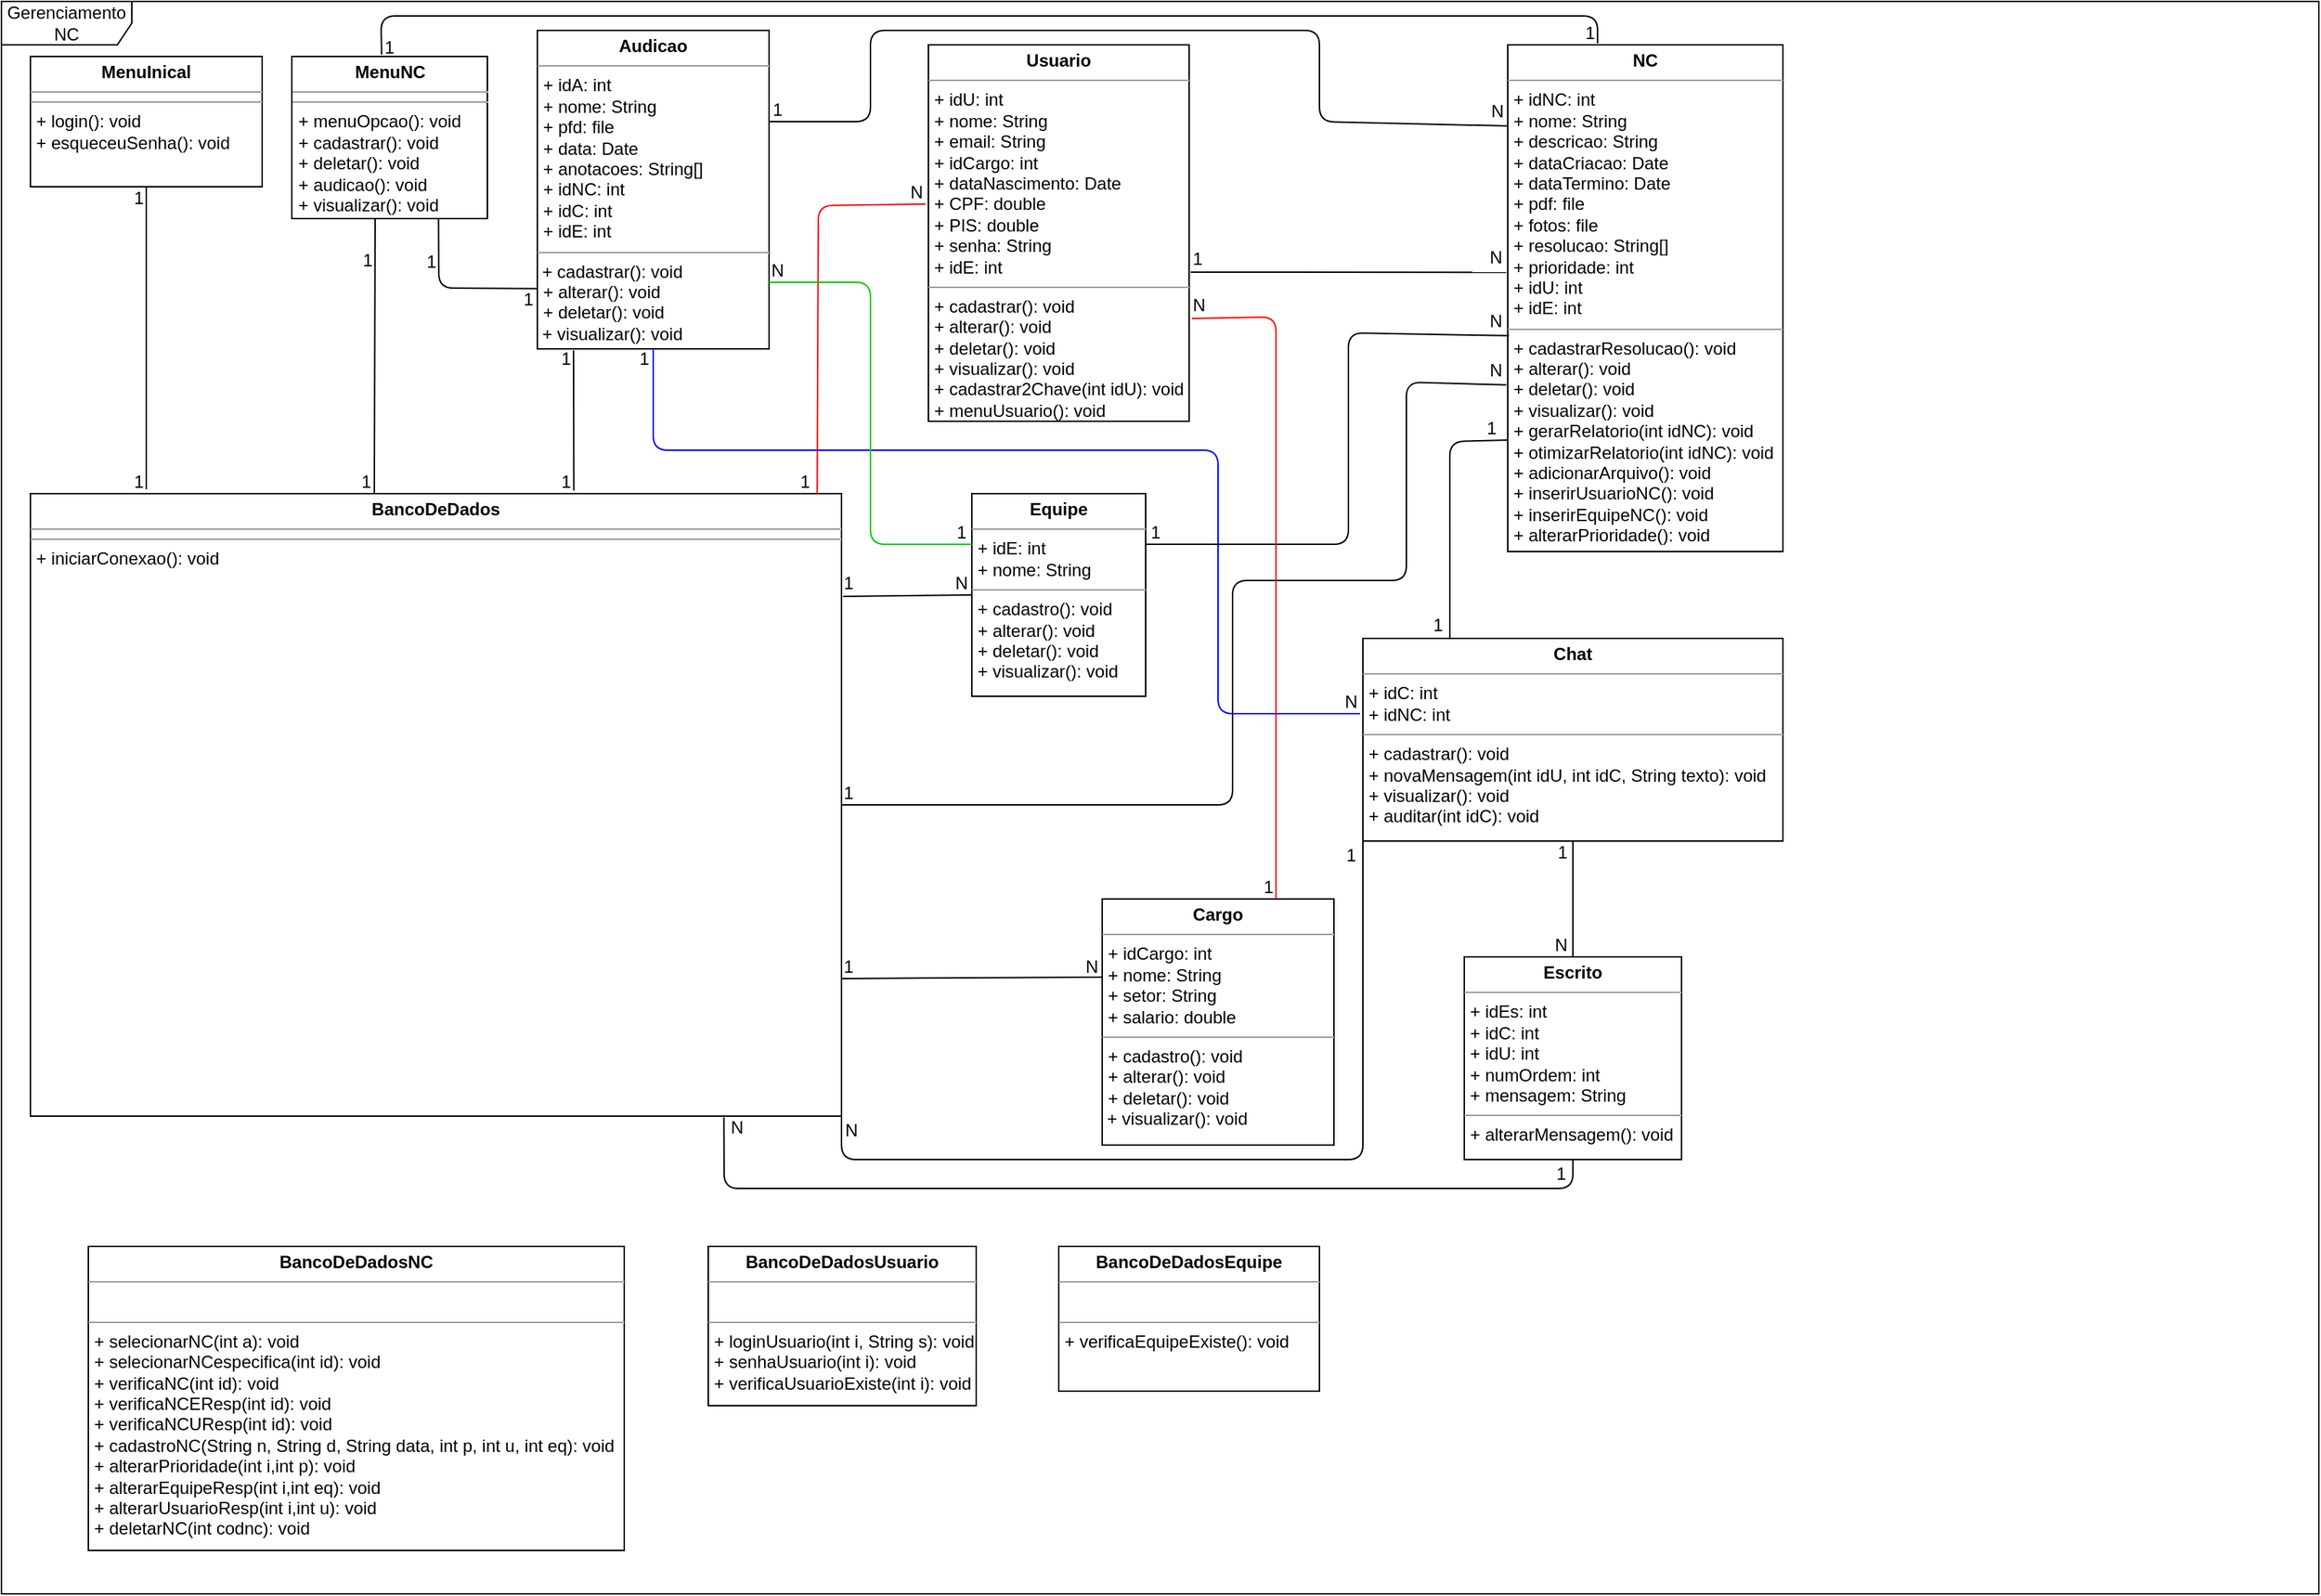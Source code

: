 <mxfile version="14.7.7" type="device"><diagram name="Page-1" id="c4acf3e9-155e-7222-9cf6-157b1a14988f"><mxGraphModel dx="868" dy="468" grid="1" gridSize="10" guides="1" tooltips="1" connect="1" arrows="1" fold="1" page="1" pageScale="1" pageWidth="827" pageHeight="1169" background="none" math="0" shadow="0"><root><mxCell id="0"/><mxCell id="1" parent="0"/><mxCell id="bQPS35-UHLSFNe5svVUj-1" value="Gerenciamento NC" style="shape=umlFrame;whiteSpace=wrap;html=1;width=90;height=30;" parent="1" vertex="1"><mxGeometry x="20" y="30" width="1600" height="1100" as="geometry"/></mxCell><mxCell id="bQPS35-UHLSFNe5svVUj-3" value="&lt;p style=&quot;margin: 0px ; margin-top: 4px ; text-align: center&quot;&gt;&lt;b&gt;Usuario&lt;/b&gt;&lt;br&gt;&lt;/p&gt;&lt;hr size=&quot;1&quot;&gt;&lt;p style=&quot;margin: 0px ; margin-left: 4px&quot;&gt;+ idU: int&lt;/p&gt;&lt;p style=&quot;margin: 0px ; margin-left: 4px&quot;&gt;+ nome: String&lt;br&gt;&lt;/p&gt;&lt;p style=&quot;margin: 0px ; margin-left: 4px&quot;&gt;+ email: String&lt;br&gt;&lt;/p&gt;&lt;p style=&quot;margin: 0px ; margin-left: 4px&quot;&gt;+ idCargo: int&lt;/p&gt;&lt;p style=&quot;margin: 0px ; margin-left: 4px&quot;&gt;+ dataNascimento: Date&lt;/p&gt;&lt;p style=&quot;margin: 0px ; margin-left: 4px&quot;&gt;+ CPF: double&lt;/p&gt;&lt;p style=&quot;margin: 0px ; margin-left: 4px&quot;&gt;+ PIS: double&lt;/p&gt;&lt;p style=&quot;margin: 0px ; margin-left: 4px&quot;&gt;+ senha: String&lt;br&gt;&lt;/p&gt;&lt;p style=&quot;margin: 0px ; margin-left: 4px&quot;&gt;+ idE: int&lt;br&gt;&lt;/p&gt;&lt;hr size=&quot;1&quot;&gt;&lt;p style=&quot;margin: 0px ; margin-left: 4px&quot;&gt;+ cadastrar(): void&lt;/p&gt;&lt;p style=&quot;margin: 0px ; margin-left: 4px&quot;&gt;+ alterar(): void&lt;/p&gt;&lt;p style=&quot;margin: 0px ; margin-left: 4px&quot;&gt;+ deletar(): void&lt;/p&gt;&lt;p style=&quot;margin: 0px ; margin-left: 4px&quot;&gt;+ visualizar(): void&lt;br&gt;&lt;/p&gt;&lt;p style=&quot;margin: 0px ; margin-left: 4px&quot;&gt;+ cadastrar2Chave(int idU): void&lt;/p&gt;&lt;p style=&quot;margin: 0px ; margin-left: 4px&quot;&gt;+ menuUsuario(): void&lt;br&gt;&lt;/p&gt;" style="verticalAlign=top;align=left;overflow=fill;fontSize=12;fontFamily=Helvetica;html=1;" parent="1" vertex="1"><mxGeometry x="660" y="60" width="180" height="260" as="geometry"/></mxCell><mxCell id="bQPS35-UHLSFNe5svVUj-4" value="&lt;p style=&quot;margin: 0px ; margin-top: 4px ; text-align: center&quot;&gt;&lt;b&gt;NC&lt;/b&gt;&lt;br&gt;&lt;/p&gt;&lt;hr size=&quot;1&quot;&gt;&lt;p style=&quot;margin: 0px ; margin-left: 4px&quot;&gt;+ idNC: int&lt;/p&gt;&lt;p style=&quot;margin: 0px ; margin-left: 4px&quot;&gt;+ nome: String&lt;/p&gt;&lt;p style=&quot;margin: 0px ; margin-left: 4px&quot;&gt;+ descricao: String&lt;br&gt;&lt;/p&gt;&lt;p style=&quot;margin: 0px ; margin-left: 4px&quot;&gt;+ dataCriacao: Date&lt;/p&gt;&lt;p style=&quot;margin: 0px ; margin-left: 4px&quot;&gt;+ dataTermino: Date&lt;/p&gt;&lt;p style=&quot;margin: 0px ; margin-left: 4px&quot;&gt;+ pdf: file&lt;br&gt;&lt;/p&gt;&lt;p style=&quot;margin: 0px ; margin-left: 4px&quot;&gt;+ fotos: file&lt;br&gt;&lt;/p&gt;&lt;p style=&quot;margin: 0px ; margin-left: 4px&quot;&gt;+ resolucao: String[]&lt;/p&gt;&lt;p style=&quot;margin: 0px ; margin-left: 4px&quot;&gt;+ prioridade: int&lt;/p&gt;&lt;p style=&quot;margin: 0px ; margin-left: 4px&quot;&gt;+ idU: int&lt;/p&gt;&lt;p style=&quot;margin: 0px ; margin-left: 4px&quot;&gt;+ idE: int&lt;br&gt;&lt;/p&gt;&lt;hr size=&quot;1&quot;&gt;&lt;p style=&quot;margin: 0px ; margin-left: 4px&quot;&gt;+ cadastrarResolucao(): void&lt;/p&gt;&lt;p style=&quot;margin: 0px ; margin-left: 4px&quot;&gt;+ alterar(): void&lt;/p&gt;&lt;p style=&quot;margin: 0px ; margin-left: 4px&quot;&gt;+ deletar(): void&lt;/p&gt;&lt;p style=&quot;margin: 0px ; margin-left: 4px&quot;&gt;+ visualizar(): void&lt;/p&gt;&lt;p style=&quot;margin: 0px ; margin-left: 4px&quot;&gt;+ gerarRelatorio(int idNC): void&lt;/p&gt;&lt;p style=&quot;margin: 0px ; margin-left: 4px&quot;&gt;+ otimizarRelatorio(int idNC): void&lt;/p&gt;&lt;p style=&quot;margin: 0px ; margin-left: 4px&quot;&gt;+ adicionarArquivo(): void&lt;/p&gt;&lt;p style=&quot;margin: 0px ; margin-left: 4px&quot;&gt;+ inserirUsuarioNC(): void&lt;/p&gt;&lt;p style=&quot;margin: 0px ; margin-left: 4px&quot;&gt;+ inserirEquipeNC(): void&lt;/p&gt;&lt;p style=&quot;margin: 0px ; margin-left: 4px&quot;&gt;+ alterarPrioridade(): void&lt;br&gt;&lt;/p&gt;" style="verticalAlign=top;align=left;overflow=fill;fontSize=12;fontFamily=Helvetica;html=1;" parent="1" vertex="1"><mxGeometry x="1060" y="60" width="190" height="350" as="geometry"/></mxCell><mxCell id="bQPS35-UHLSFNe5svVUj-5" value="&lt;p style=&quot;margin: 0px ; margin-top: 4px ; text-align: center&quot;&gt;&lt;b&gt;Chat&lt;/b&gt;&lt;br&gt;&lt;/p&gt;&lt;hr size=&quot;1&quot;&gt;&lt;p style=&quot;margin: 0px ; margin-left: 4px&quot;&gt;+ idC: int&lt;/p&gt;&lt;p style=&quot;margin: 0px ; margin-left: 4px&quot;&gt;+ idNC: int&lt;/p&gt;&lt;hr size=&quot;1&quot;&gt;&lt;p style=&quot;margin: 0px ; margin-left: 4px&quot;&gt;+ cadastrar(): void&lt;/p&gt;&lt;p style=&quot;margin: 0px ; margin-left: 4px&quot;&gt;+ novaMensagem(int idU, int idC, String texto): void&lt;/p&gt;&lt;p style=&quot;margin: 0px ; margin-left: 4px&quot;&gt;+ visualizar(): void&lt;br&gt;&lt;/p&gt;&lt;p style=&quot;margin: 0px ; margin-left: 4px&quot;&gt;+ auditar(int idC): void&lt;br&gt;&lt;/p&gt;" style="verticalAlign=top;align=left;overflow=fill;fontSize=12;fontFamily=Helvetica;html=1;" parent="1" vertex="1"><mxGeometry x="960" y="470" width="290" height="140" as="geometry"/></mxCell><mxCell id="bQPS35-UHLSFNe5svVUj-6" value="&lt;p style=&quot;margin: 0px ; margin-top: 4px ; text-align: center&quot;&gt;&lt;b&gt;Escrito&lt;/b&gt;&lt;br&gt;&lt;/p&gt;&lt;hr size=&quot;1&quot;&gt;&lt;p style=&quot;margin: 0px ; margin-left: 4px&quot;&gt;+ idEs: int&lt;/p&gt;&lt;p style=&quot;margin: 0px ; margin-left: 4px&quot;&gt;+ idC: int&lt;/p&gt;&lt;p style=&quot;margin: 0px ; margin-left: 4px&quot;&gt;+ idU: int&lt;/p&gt;&lt;p style=&quot;margin: 0px ; margin-left: 4px&quot;&gt;+ numOrdem: int&lt;br&gt;&lt;/p&gt;&lt;p style=&quot;margin: 0px ; margin-left: 4px&quot;&gt;+ mensagem: String&lt;br&gt;&lt;/p&gt;&lt;hr size=&quot;1&quot;&gt;&lt;p style=&quot;margin: 0px ; margin-left: 4px&quot;&gt;+ alterarMensagem(): void&lt;br&gt;&lt;/p&gt;" style="verticalAlign=top;align=left;overflow=fill;fontSize=12;fontFamily=Helvetica;html=1;" parent="1" vertex="1"><mxGeometry x="1030" y="690" width="150" height="140" as="geometry"/></mxCell><mxCell id="bQPS35-UHLSFNe5svVUj-7" value="&lt;p style=&quot;margin: 0px ; margin-top: 4px ; text-align: center&quot;&gt;&lt;b&gt;BancoDeDados&lt;/b&gt;&lt;br&gt;&lt;/p&gt;&lt;hr size=&quot;1&quot;&gt;&lt;hr size=&quot;1&quot;&gt;&lt;p style=&quot;margin: 0px ; margin-left: 4px&quot;&gt;+ iniciarConexao(): void&lt;br&gt;&lt;/p&gt;" style="verticalAlign=top;align=left;overflow=fill;fontSize=12;fontFamily=Helvetica;html=1;" parent="1" vertex="1"><mxGeometry x="40" y="370" width="560" height="430" as="geometry"/></mxCell><mxCell id="bQPS35-UHLSFNe5svVUj-9" value="&lt;p style=&quot;margin: 0px ; margin-top: 4px ; text-align: center&quot;&gt;&lt;b&gt;MenuNC&lt;/b&gt;&lt;br&gt;&lt;/p&gt;&lt;hr size=&quot;1&quot;&gt;&lt;hr size=&quot;1&quot;&gt;&lt;p style=&quot;margin: 0px ; margin-left: 4px&quot;&gt;+ menuOpcao(): void&lt;/p&gt;&lt;p style=&quot;margin: 0px ; margin-left: 4px&quot;&gt;+ cadastrar(): void&lt;/p&gt;&lt;p style=&quot;margin: 0px ; margin-left: 4px&quot;&gt;+ deletar(): void&lt;br&gt;&lt;/p&gt;&lt;p style=&quot;margin: 0px ; margin-left: 4px&quot;&gt;+ audicao(): void&lt;br&gt;&lt;/p&gt;&lt;p style=&quot;margin: 0px ; margin-left: 4px&quot;&gt;+ visualizar(): void&lt;br&gt;&lt;/p&gt;" style="verticalAlign=top;align=left;overflow=fill;fontSize=12;fontFamily=Helvetica;html=1;" parent="1" vertex="1"><mxGeometry x="220.5" y="68" width="135" height="112" as="geometry"/></mxCell><mxCell id="bQPS35-UHLSFNe5svVUj-10" value="&lt;p style=&quot;margin: 0px ; margin-top: 4px ; text-align: center&quot;&gt;&lt;b&gt;MenuInical&lt;/b&gt;&lt;br&gt;&lt;/p&gt;&lt;hr size=&quot;1&quot;&gt;&lt;hr size=&quot;1&quot;&gt;&lt;p style=&quot;margin: 0px ; margin-left: 4px&quot;&gt;+ login(): void&lt;/p&gt;&lt;p style=&quot;margin: 0px ; margin-left: 4px&quot;&gt;+ esqueceuSenha(): void&lt;br&gt;&lt;/p&gt;" style="verticalAlign=top;align=left;overflow=fill;fontSize=12;fontFamily=Helvetica;html=1;" parent="1" vertex="1"><mxGeometry x="40" y="68" width="160" height="90" as="geometry"/></mxCell><mxCell id="bQPS35-UHLSFNe5svVUj-11" value="&lt;p style=&quot;margin: 0px ; margin-top: 4px ; text-align: center&quot;&gt;&lt;b&gt;Equipe&lt;/b&gt;&lt;br&gt;&lt;/p&gt;&lt;hr size=&quot;1&quot;&gt;&lt;p style=&quot;margin: 0px ; margin-left: 4px&quot;&gt;+ idE: int&lt;/p&gt;&lt;p style=&quot;margin: 0px ; margin-left: 4px&quot;&gt;+ nome: String&lt;/p&gt;&lt;hr size=&quot;1&quot;&gt;&lt;p style=&quot;margin: 0px ; margin-left: 4px&quot;&gt;+ cadastro(): void&lt;/p&gt;&lt;p style=&quot;margin: 0px ; margin-left: 4px&quot;&gt;+ alterar(): void&lt;/p&gt;&lt;p style=&quot;margin: 0px ; margin-left: 4px&quot;&gt;+ deletar(): void&lt;/p&gt;&lt;p style=&quot;margin: 0px ; margin-left: 4px&quot;&gt;+ visualizar(): void&lt;br&gt;&lt;/p&gt;" style="verticalAlign=top;align=left;overflow=fill;fontSize=12;fontFamily=Helvetica;html=1;" parent="1" vertex="1"><mxGeometry x="690" y="370" width="120" height="140" as="geometry"/></mxCell><mxCell id="jOgFFx1jVeqsteVtZM6M-20" value="" style="endArrow=none;html=1;entryX=0;entryY=0.78;entryDx=0;entryDy=0;entryPerimeter=0;exitX=0.207;exitY=0;exitDx=0;exitDy=0;exitPerimeter=0;" parent="1" source="bQPS35-UHLSFNe5svVUj-5" target="bQPS35-UHLSFNe5svVUj-4" edge="1"><mxGeometry width="50" height="50" relative="1" as="geometry"><mxPoint x="960" y="400" as="sourcePoint"/><mxPoint x="1010" y="350" as="targetPoint"/><Array as="points"><mxPoint x="1020" y="334"/></Array></mxGeometry></mxCell><mxCell id="jOgFFx1jVeqsteVtZM6M-21" value="1" style="text;html=1;strokeColor=none;fillColor=none;align=center;verticalAlign=middle;whiteSpace=wrap;rounded=0;" parent="1" vertex="1"><mxGeometry x="1029" y="315" width="40" height="20" as="geometry"/></mxCell><mxCell id="jOgFFx1jVeqsteVtZM6M-22" value="1" style="text;html=1;strokeColor=none;fillColor=none;align=center;verticalAlign=middle;whiteSpace=wrap;rounded=0;" parent="1" vertex="1"><mxGeometry x="992" y="451" width="40" height="20" as="geometry"/></mxCell><mxCell id="jOgFFx1jVeqsteVtZM6M-23" value="" style="endArrow=none;html=1;strokeColor=#000000;exitX=0.5;exitY=0;exitDx=0;exitDy=0;" parent="1" source="bQPS35-UHLSFNe5svVUj-6" target="bQPS35-UHLSFNe5svVUj-5" edge="1"><mxGeometry width="50" height="50" relative="1" as="geometry"><mxPoint x="1080" y="680" as="sourcePoint"/><mxPoint x="1130" y="630" as="targetPoint"/></mxGeometry></mxCell><mxCell id="jOgFFx1jVeqsteVtZM6M-24" value="N" style="text;html=1;strokeColor=none;fillColor=none;align=center;verticalAlign=middle;whiteSpace=wrap;rounded=0;" parent="1" vertex="1"><mxGeometry x="1077" y="672" width="40" height="20" as="geometry"/></mxCell><mxCell id="jOgFFx1jVeqsteVtZM6M-25" value="1" style="text;html=1;strokeColor=none;fillColor=none;align=center;verticalAlign=middle;whiteSpace=wrap;rounded=0;" parent="1" vertex="1"><mxGeometry x="1078" y="608" width="40" height="20" as="geometry"/></mxCell><mxCell id="jOgFFx1jVeqsteVtZM6M-26" value="" style="endArrow=none;html=1;strokeColor=#000000;entryX=-0.005;entryY=0.449;entryDx=0;entryDy=0;entryPerimeter=0;" parent="1" target="bQPS35-UHLSFNe5svVUj-4" edge="1"><mxGeometry width="50" height="50" relative="1" as="geometry"><mxPoint x="841" y="217" as="sourcePoint"/><mxPoint x="1010" y="260" as="targetPoint"/></mxGeometry></mxCell><mxCell id="jOgFFx1jVeqsteVtZM6M-27" value="N" style="text;html=1;strokeColor=none;fillColor=none;align=center;verticalAlign=middle;whiteSpace=wrap;rounded=0;" parent="1" vertex="1"><mxGeometry x="1032" y="197" width="40" height="20" as="geometry"/></mxCell><mxCell id="jOgFFx1jVeqsteVtZM6M-28" value="1" style="text;html=1;strokeColor=none;fillColor=none;align=center;verticalAlign=middle;whiteSpace=wrap;rounded=0;" parent="1" vertex="1"><mxGeometry x="826" y="198" width="40" height="20" as="geometry"/></mxCell><mxCell id="jOgFFx1jVeqsteVtZM6M-29" value="" style="endArrow=none;html=1;strokeColor=#000000;entryX=0.005;entryY=0.574;entryDx=0;entryDy=0;entryPerimeter=0;exitX=1;exitY=0.25;exitDx=0;exitDy=0;" parent="1" source="bQPS35-UHLSFNe5svVUj-11" target="bQPS35-UHLSFNe5svVUj-4" edge="1"><mxGeometry width="50" height="50" relative="1" as="geometry"><mxPoint x="940" y="310" as="sourcePoint"/><mxPoint x="990" y="260" as="targetPoint"/><Array as="points"><mxPoint x="950" y="405"/><mxPoint x="950" y="259"/></Array></mxGeometry></mxCell><mxCell id="jOgFFx1jVeqsteVtZM6M-30" value="N" style="text;html=1;strokeColor=none;fillColor=none;align=center;verticalAlign=middle;whiteSpace=wrap;rounded=0;" parent="1" vertex="1"><mxGeometry x="1032" y="241" width="40" height="20" as="geometry"/></mxCell><mxCell id="jOgFFx1jVeqsteVtZM6M-31" value="1" style="text;html=1;strokeColor=none;fillColor=none;align=center;verticalAlign=middle;whiteSpace=wrap;rounded=0;" parent="1" vertex="1"><mxGeometry x="797" y="387" width="40" height="20" as="geometry"/></mxCell><mxCell id="jOgFFx1jVeqsteVtZM6M-32" value="" style="endArrow=none;html=1;exitX=0.97;exitY=0;exitDx=0;exitDy=0;exitPerimeter=0;strokeColor=#FF0000;" parent="1" source="bQPS35-UHLSFNe5svVUj-7" edge="1"><mxGeometry width="50" height="50" relative="1" as="geometry"><mxPoint x="790" y="260" as="sourcePoint"/><mxPoint x="658" y="170" as="targetPoint"/><Array as="points"><mxPoint x="584" y="171"/></Array></mxGeometry></mxCell><mxCell id="jOgFFx1jVeqsteVtZM6M-33" value="N" style="text;html=1;strokeColor=none;fillColor=none;align=center;verticalAlign=middle;whiteSpace=wrap;rounded=0;" parent="1" vertex="1"><mxGeometry x="632" y="152" width="40" height="20" as="geometry"/></mxCell><mxCell id="jOgFFx1jVeqsteVtZM6M-34" value="1" style="text;html=1;strokeColor=none;fillColor=none;align=center;verticalAlign=middle;whiteSpace=wrap;rounded=0;" parent="1" vertex="1"><mxGeometry x="555" y="352" width="40" height="20" as="geometry"/></mxCell><mxCell id="jOgFFx1jVeqsteVtZM6M-35" value="" style="endArrow=none;html=1;strokeColor=#000000;entryX=0;entryY=0.5;entryDx=0;entryDy=0;exitX=1.002;exitY=0.165;exitDx=0;exitDy=0;exitPerimeter=0;" parent="1" source="bQPS35-UHLSFNe5svVUj-7" target="bQPS35-UHLSFNe5svVUj-11" edge="1"><mxGeometry width="50" height="50" relative="1" as="geometry"><mxPoint x="440" y="350" as="sourcePoint"/><mxPoint x="490" y="300" as="targetPoint"/></mxGeometry></mxCell><mxCell id="jOgFFx1jVeqsteVtZM6M-36" value="" style="endArrow=none;html=1;strokeColor=#000000;entryX=0.426;entryY=1;entryDx=0;entryDy=0;entryPerimeter=0;exitX=0.424;exitY=0;exitDx=0;exitDy=0;exitPerimeter=0;" parent="1" source="bQPS35-UHLSFNe5svVUj-7" target="bQPS35-UHLSFNe5svVUj-9" edge="1"><mxGeometry width="50" height="50" relative="1" as="geometry"><mxPoint x="320" y="360" as="sourcePoint"/><mxPoint x="490" y="300" as="targetPoint"/></mxGeometry></mxCell><mxCell id="jOgFFx1jVeqsteVtZM6M-37" value="" style="endArrow=none;html=1;strokeColor=#000000;entryX=0.5;entryY=1;entryDx=0;entryDy=0;" parent="1" target="bQPS35-UHLSFNe5svVUj-10" edge="1"><mxGeometry width="50" height="50" relative="1" as="geometry"><mxPoint x="120" y="367" as="sourcePoint"/><mxPoint x="490" y="300" as="targetPoint"/></mxGeometry></mxCell><mxCell id="jOgFFx1jVeqsteVtZM6M-38" value="1" style="text;html=1;strokeColor=none;fillColor=none;align=center;verticalAlign=middle;whiteSpace=wrap;rounded=0;" parent="1" vertex="1"><mxGeometry x="95" y="156" width="40" height="20" as="geometry"/></mxCell><mxCell id="jOgFFx1jVeqsteVtZM6M-39" value="1" style="text;html=1;strokeColor=none;fillColor=none;align=center;verticalAlign=middle;whiteSpace=wrap;rounded=0;" parent="1" vertex="1"><mxGeometry x="95" y="352" width="40" height="20" as="geometry"/></mxCell><mxCell id="jOgFFx1jVeqsteVtZM6M-40" value="1" style="text;html=1;strokeColor=none;fillColor=none;align=center;verticalAlign=middle;whiteSpace=wrap;rounded=0;" parent="1" vertex="1"><mxGeometry x="253" y="199" width="40" height="20" as="geometry"/></mxCell><mxCell id="jOgFFx1jVeqsteVtZM6M-41" value="1" style="text;html=1;strokeColor=none;fillColor=none;align=center;verticalAlign=middle;whiteSpace=wrap;rounded=0;" parent="1" vertex="1"><mxGeometry x="252" y="352" width="40" height="20" as="geometry"/></mxCell><mxCell id="jOgFFx1jVeqsteVtZM6M-42" value="1" style="text;html=1;strokeColor=none;fillColor=none;align=center;verticalAlign=middle;whiteSpace=wrap;rounded=0;" parent="1" vertex="1"><mxGeometry x="585" y="422" width="40" height="20" as="geometry"/></mxCell><mxCell id="jOgFFx1jVeqsteVtZM6M-43" value="N" style="text;html=1;strokeColor=none;fillColor=none;align=center;verticalAlign=middle;whiteSpace=wrap;rounded=0;" parent="1" vertex="1"><mxGeometry x="663" y="422" width="40" height="20" as="geometry"/></mxCell><mxCell id="jOgFFx1jVeqsteVtZM6M-44" value="" style="endArrow=none;html=1;strokeColor=#000000;entryX=-0.005;entryY=0.671;entryDx=0;entryDy=0;exitX=1;exitY=0.5;exitDx=0;exitDy=0;entryPerimeter=0;" parent="1" source="bQPS35-UHLSFNe5svVUj-7" target="bQPS35-UHLSFNe5svVUj-4" edge="1"><mxGeometry width="50" height="50" relative="1" as="geometry"><mxPoint x="850" y="410" as="sourcePoint"/><mxPoint x="900" y="360" as="targetPoint"/><Array as="points"><mxPoint x="870" y="585"/><mxPoint x="870" y="430"/><mxPoint x="990" y="430"/><mxPoint x="990" y="293"/></Array></mxGeometry></mxCell><mxCell id="jOgFFx1jVeqsteVtZM6M-45" value="1" style="text;html=1;strokeColor=none;fillColor=none;align=center;verticalAlign=middle;whiteSpace=wrap;rounded=0;" parent="1" vertex="1"><mxGeometry x="585" y="567" width="40" height="20" as="geometry"/></mxCell><mxCell id="jOgFFx1jVeqsteVtZM6M-47" value="N" style="text;html=1;strokeColor=none;fillColor=none;align=center;verticalAlign=middle;whiteSpace=wrap;rounded=0;" parent="1" vertex="1"><mxGeometry x="1032" y="275" width="40" height="20" as="geometry"/></mxCell><mxCell id="jOgFFx1jVeqsteVtZM6M-48" value="&lt;p style=&quot;margin: 0px ; margin-top: 4px ; text-align: center&quot;&gt;&lt;b&gt;Audicao&lt;/b&gt;&lt;br&gt;&lt;/p&gt;&lt;hr size=&quot;1&quot;&gt;&lt;p style=&quot;margin: 0px ; margin-left: 4px&quot;&gt;+ idA: int&lt;/p&gt;&lt;p style=&quot;margin: 0px ; margin-left: 4px&quot;&gt;+ nome: String&lt;/p&gt;&lt;p style=&quot;margin: 0px ; margin-left: 4px&quot;&gt;+ pfd: file&lt;br&gt;&lt;/p&gt;&lt;p style=&quot;margin: 0px ; margin-left: 4px&quot;&gt;+ data: Date&lt;/p&gt;&lt;p style=&quot;margin: 0px ; margin-left: 4px&quot;&gt;+ anotacoes: String[]&lt;/p&gt;&lt;p style=&quot;margin: 0px ; margin-left: 4px&quot;&gt;+ idNC: int&lt;br&gt;&lt;/p&gt;&lt;p style=&quot;margin: 0px ; margin-left: 4px&quot;&gt;+ idC: int&lt;/p&gt;&lt;p style=&quot;margin: 0px ; margin-left: 4px&quot;&gt;+ idE: int&lt;/p&gt;&lt;hr size=&quot;1&quot;&gt;&amp;nbsp;+ cadastrar(): void&lt;p style=&quot;margin: 0px ; margin-left: 4px&quot;&gt;+ alterar(): void&lt;/p&gt;&lt;p style=&quot;margin: 0px ; margin-left: 4px&quot;&gt;+ deletar(): void&lt;/p&gt;&amp;nbsp;+ visualizar(): void" style="verticalAlign=top;align=left;overflow=fill;fontSize=12;fontFamily=Helvetica;html=1;" parent="1" vertex="1"><mxGeometry x="390" y="50" width="160" height="220" as="geometry"/></mxCell><mxCell id="jOgFFx1jVeqsteVtZM6M-49" value="" style="endArrow=none;html=1;strokeColor=#000000;exitX=0.459;exitY=-0.011;exitDx=0;exitDy=0;startArrow=none;exitPerimeter=0;" parent="1" source="bQPS35-UHLSFNe5svVUj-9" edge="1"><mxGeometry width="50" height="50" relative="1" as="geometry"><mxPoint x="550" y="290" as="sourcePoint"/><mxPoint x="1122" y="59" as="targetPoint"/><Array as="points"><mxPoint x="282" y="40"/><mxPoint x="1122" y="40"/></Array></mxGeometry></mxCell><mxCell id="jOgFFx1jVeqsteVtZM6M-50" value="1" style="text;html=1;strokeColor=none;fillColor=none;align=center;verticalAlign=middle;whiteSpace=wrap;rounded=0;" parent="1" vertex="1"><mxGeometry x="1097" y="42" width="40" height="20" as="geometry"/></mxCell><mxCell id="jOgFFx1jVeqsteVtZM6M-51" value="1" style="text;html=1;strokeColor=none;fillColor=none;align=center;verticalAlign=middle;whiteSpace=wrap;rounded=0;" parent="1" vertex="1"><mxGeometry x="268" y="52" width="40" height="20" as="geometry"/></mxCell><mxCell id="jOgFFx1jVeqsteVtZM6M-53" value="" style="endArrow=none;html=1;strokeColor=#000000;entryX=0.75;entryY=1;entryDx=0;entryDy=0;exitX=0;exitY=0.811;exitDx=0;exitDy=0;exitPerimeter=0;" parent="1" source="jOgFFx1jVeqsteVtZM6M-48" target="bQPS35-UHLSFNe5svVUj-9" edge="1"><mxGeometry width="50" height="50" relative="1" as="geometry"><mxPoint x="510" y="290" as="sourcePoint"/><mxPoint x="560" y="240" as="targetPoint"/><Array as="points"><mxPoint x="322" y="228"/></Array></mxGeometry></mxCell><mxCell id="jOgFFx1jVeqsteVtZM6M-54" value="1" style="text;html=1;strokeColor=none;fillColor=none;align=center;verticalAlign=middle;whiteSpace=wrap;rounded=0;" parent="1" vertex="1"><mxGeometry x="297" y="200" width="40" height="20" as="geometry"/></mxCell><mxCell id="jOgFFx1jVeqsteVtZM6M-55" value="1" style="text;html=1;strokeColor=none;fillColor=none;align=center;verticalAlign=middle;whiteSpace=wrap;rounded=0;" parent="1" vertex="1"><mxGeometry x="364" y="226" width="40" height="20" as="geometry"/></mxCell><mxCell id="jOgFFx1jVeqsteVtZM6M-56" value="" style="endArrow=none;html=1;strokeColor=#000000;entryX=0;entryY=0.16;entryDx=0;entryDy=0;entryPerimeter=0;" parent="1" target="bQPS35-UHLSFNe5svVUj-4" edge="1"><mxGeometry width="50" height="50" relative="1" as="geometry"><mxPoint x="550" y="113" as="sourcePoint"/><mxPoint x="890" y="240" as="targetPoint"/><Array as="points"><mxPoint x="620" y="113"/><mxPoint x="620" y="50"/><mxPoint x="930" y="50"/><mxPoint x="930" y="113"/></Array></mxGeometry></mxCell><mxCell id="jOgFFx1jVeqsteVtZM6M-57" value="1" style="text;html=1;strokeColor=none;fillColor=none;align=center;verticalAlign=middle;whiteSpace=wrap;rounded=0;" parent="1" vertex="1"><mxGeometry x="536" y="95" width="40" height="20" as="geometry"/></mxCell><mxCell id="jOgFFx1jVeqsteVtZM6M-58" value="N" style="text;html=1;strokeColor=none;fillColor=none;align=center;verticalAlign=middle;whiteSpace=wrap;rounded=0;" parent="1" vertex="1"><mxGeometry x="1033" y="96" width="40" height="20" as="geometry"/></mxCell><mxCell id="jOgFFx1jVeqsteVtZM6M-59" value="" style="endArrow=none;html=1;exitX=-0.007;exitY=0.371;exitDx=0;exitDy=0;exitPerimeter=0;entryX=0.5;entryY=1;entryDx=0;entryDy=0;strokeColor=#0000FF;" parent="1" source="bQPS35-UHLSFNe5svVUj-5" target="jOgFFx1jVeqsteVtZM6M-48" edge="1"><mxGeometry width="50" height="50" relative="1" as="geometry"><mxPoint x="840" y="380" as="sourcePoint"/><mxPoint x="890" y="330" as="targetPoint"/><Array as="points"><mxPoint x="860" y="522"/><mxPoint x="860" y="340"/><mxPoint x="470" y="340"/></Array></mxGeometry></mxCell><mxCell id="jOgFFx1jVeqsteVtZM6M-60" value="N" style="text;html=1;strokeColor=none;fillColor=none;align=center;verticalAlign=middle;whiteSpace=wrap;rounded=0;" parent="1" vertex="1"><mxGeometry x="932" y="504" width="40" height="20" as="geometry"/></mxCell><mxCell id="jOgFFx1jVeqsteVtZM6M-61" value="1" style="text;html=1;strokeColor=none;fillColor=none;align=center;verticalAlign=middle;whiteSpace=wrap;rounded=0;" parent="1" vertex="1"><mxGeometry x="444" y="267" width="40" height="20" as="geometry"/></mxCell><mxCell id="jOgFFx1jVeqsteVtZM6M-62" value="" style="endArrow=none;html=1;strokeColor=#000000;exitX=0.67;exitY=-0.005;exitDx=0;exitDy=0;exitPerimeter=0;" parent="1" source="bQPS35-UHLSFNe5svVUj-7" edge="1"><mxGeometry width="50" height="50" relative="1" as="geometry"><mxPoint x="414.78" y="382.11" as="sourcePoint"/><mxPoint x="415" y="271" as="targetPoint"/></mxGeometry></mxCell><mxCell id="jOgFFx1jVeqsteVtZM6M-63" value="1" style="text;html=1;strokeColor=none;fillColor=none;align=center;verticalAlign=middle;whiteSpace=wrap;rounded=0;" parent="1" vertex="1"><mxGeometry x="390" y="352" width="40" height="20" as="geometry"/></mxCell><mxCell id="jOgFFx1jVeqsteVtZM6M-64" value="1" style="text;html=1;strokeColor=none;fillColor=none;align=center;verticalAlign=middle;whiteSpace=wrap;rounded=0;" parent="1" vertex="1"><mxGeometry x="390" y="267" width="40" height="20" as="geometry"/></mxCell><mxCell id="kBZoG3NWyPOzVg7spdp4-4" value="" style="endArrow=none;html=1;entryX=0;entryY=0.25;entryDx=0;entryDy=0;exitX=0.994;exitY=0.791;exitDx=0;exitDy=0;exitPerimeter=0;strokeColor=#00CC00;" parent="1" source="jOgFFx1jVeqsteVtZM6M-48" target="bQPS35-UHLSFNe5svVUj-11" edge="1"><mxGeometry width="50" height="50" relative="1" as="geometry"><mxPoint x="420" y="270" as="sourcePoint"/><mxPoint x="470" y="220" as="targetPoint"/><Array as="points"><mxPoint x="620" y="224"/><mxPoint x="620" y="405"/></Array></mxGeometry></mxCell><mxCell id="kBZoG3NWyPOzVg7spdp4-5" value="1" style="text;html=1;strokeColor=none;fillColor=none;align=center;verticalAlign=middle;whiteSpace=wrap;rounded=0;" parent="1" vertex="1"><mxGeometry x="663" y="387" width="40" height="20" as="geometry"/></mxCell><mxCell id="kBZoG3NWyPOzVg7spdp4-7" value="N" style="text;html=1;strokeColor=none;fillColor=none;align=center;verticalAlign=middle;whiteSpace=wrap;rounded=0;" parent="1" vertex="1"><mxGeometry x="536" y="206" width="40" height="20" as="geometry"/></mxCell><mxCell id="kBZoG3NWyPOzVg7spdp4-10" value="&lt;p style=&quot;margin: 0px ; margin-top: 4px ; text-align: center&quot;&gt;&lt;b&gt;Cargo&lt;/b&gt;&lt;/p&gt;&lt;hr size=&quot;1&quot;&gt;&lt;p style=&quot;margin: 0px ; margin-left: 4px&quot;&gt;+ idCargo: int&lt;/p&gt;&lt;p style=&quot;margin: 0px ; margin-left: 4px&quot;&gt;+ nome: String&lt;/p&gt;&lt;p style=&quot;margin: 0px ; margin-left: 4px&quot;&gt;+ setor: String&lt;br&gt;&lt;/p&gt;&lt;p style=&quot;margin: 0px ; margin-left: 4px&quot;&gt;+ salario: double&lt;br&gt;&lt;/p&gt;&lt;hr size=&quot;1&quot;&gt;&lt;p style=&quot;margin: 0px ; margin-left: 4px&quot;&gt;+ cadastro(): void&lt;/p&gt;&lt;p style=&quot;margin: 0px ; margin-left: 4px&quot;&gt;+ alterar(): void&lt;/p&gt;&lt;p style=&quot;margin: 0px ; margin-left: 4px&quot;&gt;+ deletar(): void&lt;/p&gt;&amp;nbsp;+ visualizar(): void" style="verticalAlign=top;align=left;overflow=fill;fontSize=12;fontFamily=Helvetica;html=1;" parent="1" vertex="1"><mxGeometry x="780" y="650" width="160" height="170" as="geometry"/></mxCell><mxCell id="kBZoG3NWyPOzVg7spdp4-11" value="" style="endArrow=none;html=1;exitX=1;exitY=0.779;exitDx=0;exitDy=0;exitPerimeter=0;" parent="1" source="bQPS35-UHLSFNe5svVUj-7" edge="1"><mxGeometry width="50" height="50" relative="1" as="geometry"><mxPoint x="660" y="630" as="sourcePoint"/><mxPoint x="780" y="704" as="targetPoint"/></mxGeometry></mxCell><mxCell id="kBZoG3NWyPOzVg7spdp4-12" value="1" style="text;html=1;strokeColor=none;fillColor=none;align=center;verticalAlign=middle;whiteSpace=wrap;rounded=0;" parent="1" vertex="1"><mxGeometry x="585" y="687" width="40" height="20" as="geometry"/></mxCell><mxCell id="kBZoG3NWyPOzVg7spdp4-13" value="N" style="text;html=1;strokeColor=none;fillColor=none;align=center;verticalAlign=middle;whiteSpace=wrap;rounded=0;" parent="1" vertex="1"><mxGeometry x="753" y="687" width="40" height="20" as="geometry"/></mxCell><mxCell id="kBZoG3NWyPOzVg7spdp4-15" value="" style="endArrow=none;html=1;exitX=0.75;exitY=0;exitDx=0;exitDy=0;entryX=1.011;entryY=0.727;entryDx=0;entryDy=0;strokeColor=#FF0000;entryPerimeter=0;" parent="1" source="kBZoG3NWyPOzVg7spdp4-10" target="bQPS35-UHLSFNe5svVUj-3" edge="1"><mxGeometry width="50" height="50" relative="1" as="geometry"><mxPoint x="660" y="480" as="sourcePoint"/><mxPoint x="710" y="430" as="targetPoint"/><Array as="points"><mxPoint x="900" y="248"/></Array></mxGeometry></mxCell><mxCell id="kBZoG3NWyPOzVg7spdp4-16" value="1" style="text;html=1;strokeColor=none;fillColor=none;align=center;verticalAlign=middle;whiteSpace=wrap;rounded=0;" parent="1" vertex="1"><mxGeometry x="875" y="632" width="40" height="20" as="geometry"/></mxCell><mxCell id="kBZoG3NWyPOzVg7spdp4-17" value="N" style="text;html=1;strokeColor=none;fillColor=none;align=center;verticalAlign=middle;whiteSpace=wrap;rounded=0;" parent="1" vertex="1"><mxGeometry x="827" y="230" width="40" height="20" as="geometry"/></mxCell><mxCell id="QC13Xz6HGlkMFuXh87md-1" value="" style="endArrow=none;html=1;entryX=0;entryY=1;entryDx=0;entryDy=0;exitX=1;exitY=1;exitDx=0;exitDy=0;" parent="1" source="bQPS35-UHLSFNe5svVUj-7" target="bQPS35-UHLSFNe5svVUj-5" edge="1"><mxGeometry width="50" height="50" relative="1" as="geometry"><mxPoint x="770" y="690" as="sourcePoint"/><mxPoint x="820" y="640" as="targetPoint"/><Array as="points"><mxPoint x="600" y="830"/><mxPoint x="960" y="830"/></Array></mxGeometry></mxCell><mxCell id="QC13Xz6HGlkMFuXh87md-2" value="1" style="text;html=1;strokeColor=none;fillColor=none;align=center;verticalAlign=middle;whiteSpace=wrap;rounded=0;" parent="1" vertex="1"><mxGeometry x="932" y="610" width="40" height="20" as="geometry"/></mxCell><mxCell id="QC13Xz6HGlkMFuXh87md-3" value="N" style="text;html=1;strokeColor=none;fillColor=none;align=center;verticalAlign=middle;whiteSpace=wrap;rounded=0;" parent="1" vertex="1"><mxGeometry x="587" y="800" width="40" height="20" as="geometry"/></mxCell><mxCell id="QC13Xz6HGlkMFuXh87md-4" value="" style="endArrow=none;html=1;entryX=0.5;entryY=1;entryDx=0;entryDy=0;exitX=0.855;exitY=1.002;exitDx=0;exitDy=0;exitPerimeter=0;" parent="1" source="bQPS35-UHLSFNe5svVUj-7" target="bQPS35-UHLSFNe5svVUj-6" edge="1"><mxGeometry width="50" height="50" relative="1" as="geometry"><mxPoint x="900" y="690" as="sourcePoint"/><mxPoint x="950" y="640" as="targetPoint"/><Array as="points"><mxPoint x="519" y="850"/><mxPoint x="1105" y="850"/></Array></mxGeometry></mxCell><mxCell id="QC13Xz6HGlkMFuXh87md-5" value="N" style="text;html=1;strokeColor=none;fillColor=none;align=center;verticalAlign=middle;whiteSpace=wrap;rounded=0;" parent="1" vertex="1"><mxGeometry x="508" y="798" width="40" height="20" as="geometry"/></mxCell><mxCell id="QC13Xz6HGlkMFuXh87md-6" value="1" style="text;html=1;strokeColor=none;fillColor=none;align=center;verticalAlign=middle;whiteSpace=wrap;rounded=0;" parent="1" vertex="1"><mxGeometry x="1077" y="830" width="40" height="20" as="geometry"/></mxCell><mxCell id="FiuP7L3PLVj9qESk0o6L-2" value="&lt;p style=&quot;margin: 0px ; margin-top: 4px ; text-align: center&quot;&gt;&lt;b&gt;BancoDeDadosNC&lt;/b&gt;&lt;br&gt;&lt;/p&gt;&lt;hr size=&quot;1&quot;&gt;&lt;p style=&quot;margin: 0px ; margin-left: 4px&quot;&gt;&lt;br&gt;&lt;/p&gt;&lt;hr size=&quot;1&quot;&gt;&lt;p style=&quot;margin: 0px ; margin-left: 4px&quot;&gt;+ selecionarNC(int a): void&lt;/p&gt;&lt;p style=&quot;margin: 0px ; margin-left: 4px&quot;&gt;+ selecionarNCespecifica(int id): void&lt;/p&gt;&lt;p style=&quot;margin: 0px ; margin-left: 4px&quot;&gt;+ verificaNC(int id): void&lt;/p&gt;&lt;p style=&quot;margin: 0px ; margin-left: 4px&quot;&gt;+ verificaNCEResp(int id): void&lt;/p&gt;&lt;p style=&quot;margin: 0px ; margin-left: 4px&quot;&gt;+ verificaNCUResp(int id): void&lt;/p&gt;&lt;p style=&quot;margin: 0px ; margin-left: 4px&quot;&gt;+ cadastroNC(String n, String d, String data, int p, int u, int eq): void&lt;/p&gt;&lt;p style=&quot;margin: 0px ; margin-left: 4px&quot;&gt;+ alterarPrioridade(int i,int p): void&lt;/p&gt;&lt;p style=&quot;margin: 0px ; margin-left: 4px&quot;&gt;+ alterarEquipeResp(int i,int eq): void&lt;/p&gt;&lt;p style=&quot;margin: 0px ; margin-left: 4px&quot;&gt;+ alterarUsuarioResp(int i,int u): void&lt;/p&gt;&lt;p style=&quot;margin: 0px ; margin-left: 4px&quot;&gt;+ deletarNC(int codnc): void&lt;br&gt;&lt;/p&gt;" style="verticalAlign=top;align=left;overflow=fill;fontSize=12;fontFamily=Helvetica;html=1;" vertex="1" parent="1"><mxGeometry x="80" y="890" width="370" height="210" as="geometry"/></mxCell><mxCell id="FiuP7L3PLVj9qESk0o6L-3" value="&lt;p style=&quot;margin: 0px ; margin-top: 4px ; text-align: center&quot;&gt;&lt;b&gt;BancoDeDadosUsuario&lt;/b&gt;&lt;/p&gt;&lt;hr size=&quot;1&quot;&gt;&lt;p style=&quot;margin: 0px ; margin-left: 4px&quot;&gt;&lt;br&gt;&lt;/p&gt;&lt;hr size=&quot;1&quot;&gt;&lt;p style=&quot;margin: 0px ; margin-left: 4px&quot;&gt;+ loginUsuario(int i, String s): void&lt;/p&gt;&lt;p style=&quot;margin: 0px ; margin-left: 4px&quot;&gt;+ senhaUsuario(int i): void&lt;/p&gt;&lt;p style=&quot;margin: 0px ; margin-left: 4px&quot;&gt;+ verificaUsuarioExiste(int i): void&lt;br&gt;&lt;/p&gt;" style="verticalAlign=top;align=left;overflow=fill;fontSize=12;fontFamily=Helvetica;html=1;" vertex="1" parent="1"><mxGeometry x="508" y="890" width="185" height="110" as="geometry"/></mxCell><mxCell id="FiuP7L3PLVj9qESk0o6L-4" value="&lt;p style=&quot;margin: 0px ; margin-top: 4px ; text-align: center&quot;&gt;&lt;b&gt;BancoDeDadosEquipe&lt;/b&gt;&lt;br&gt;&lt;/p&gt;&lt;hr size=&quot;1&quot;&gt;&lt;p style=&quot;margin: 0px ; margin-left: 4px&quot;&gt;&lt;br&gt;&lt;/p&gt;&lt;hr size=&quot;1&quot;&gt;&lt;p style=&quot;margin: 0px ; margin-left: 4px&quot;&gt;+ verificaEquipeExiste(): void&lt;br&gt;&lt;/p&gt;" style="verticalAlign=top;align=left;overflow=fill;fontSize=12;fontFamily=Helvetica;html=1;" vertex="1" parent="1"><mxGeometry x="750" y="890" width="180" height="100" as="geometry"/></mxCell></root></mxGraphModel></diagram></mxfile>